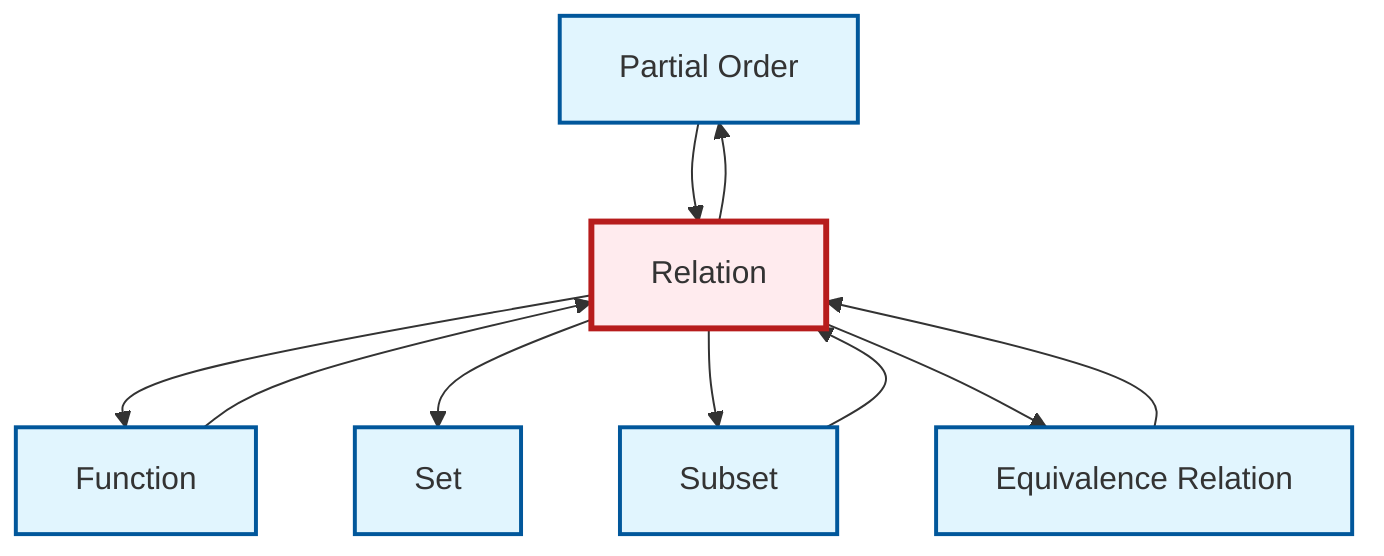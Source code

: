 graph TD
    classDef definition fill:#e1f5fe,stroke:#01579b,stroke-width:2px
    classDef theorem fill:#f3e5f5,stroke:#4a148c,stroke-width:2px
    classDef axiom fill:#fff3e0,stroke:#e65100,stroke-width:2px
    classDef example fill:#e8f5e9,stroke:#1b5e20,stroke-width:2px
    classDef current fill:#ffebee,stroke:#b71c1c,stroke-width:3px
    def-partial-order["Partial Order"]:::definition
    def-equivalence-relation["Equivalence Relation"]:::definition
    def-function["Function"]:::definition
    def-relation["Relation"]:::definition
    def-subset["Subset"]:::definition
    def-set["Set"]:::definition
    def-relation --> def-function
    def-relation --> def-set
    def-relation --> def-subset
    def-partial-order --> def-relation
    def-subset --> def-relation
    def-relation --> def-equivalence-relation
    def-equivalence-relation --> def-relation
    def-function --> def-relation
    def-relation --> def-partial-order
    class def-relation current